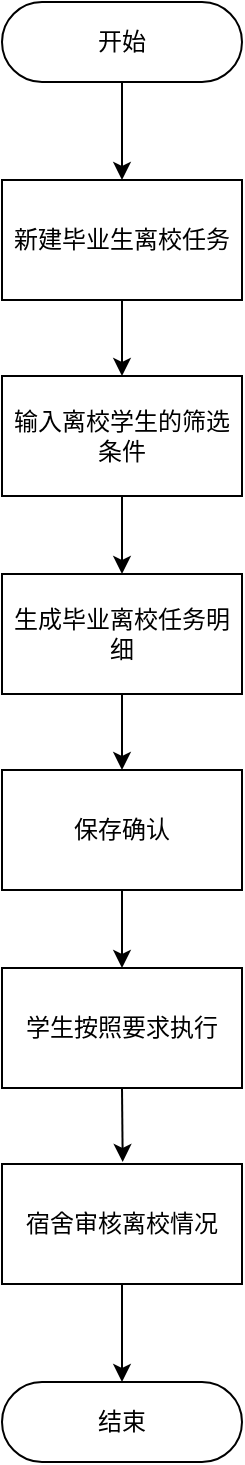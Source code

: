 <mxfile version="26.1.0">
  <diagram name="第 1 页" id="I7Iv7LB4VhXqc6U_c91o">
    <mxGraphModel dx="2591" dy="1711" grid="1" gridSize="10" guides="1" tooltips="1" connect="1" arrows="1" fold="1" page="1" pageScale="1" pageWidth="827" pageHeight="1169" math="0" shadow="0">
      <root>
        <mxCell id="0" />
        <mxCell id="1" parent="0" />
        <mxCell id="bHfebhYa-iCUwpoHOR2e-10" style="edgeStyle=orthogonalEdgeStyle;rounded=0;orthogonalLoop=1;jettySize=auto;html=1;exitX=0.5;exitY=1;exitDx=0;exitDy=0;entryX=0.5;entryY=0;entryDx=0;entryDy=0;" edge="1" parent="1" source="bHfebhYa-iCUwpoHOR2e-1" target="bHfebhYa-iCUwpoHOR2e-2">
          <mxGeometry relative="1" as="geometry" />
        </mxCell>
        <mxCell id="bHfebhYa-iCUwpoHOR2e-1" value="开始" style="rounded=1;whiteSpace=wrap;html=1;arcSize=50;" vertex="1" parent="1">
          <mxGeometry x="370" y="70" width="120" height="40" as="geometry" />
        </mxCell>
        <mxCell id="bHfebhYa-iCUwpoHOR2e-11" style="edgeStyle=orthogonalEdgeStyle;rounded=0;orthogonalLoop=1;jettySize=auto;html=1;exitX=0.5;exitY=1;exitDx=0;exitDy=0;entryX=0.5;entryY=0;entryDx=0;entryDy=0;" edge="1" parent="1" source="bHfebhYa-iCUwpoHOR2e-2" target="bHfebhYa-iCUwpoHOR2e-3">
          <mxGeometry relative="1" as="geometry" />
        </mxCell>
        <mxCell id="bHfebhYa-iCUwpoHOR2e-2" value="新建毕业生离校任务" style="rounded=0;whiteSpace=wrap;html=1;" vertex="1" parent="1">
          <mxGeometry x="370" y="159" width="120" height="60" as="geometry" />
        </mxCell>
        <mxCell id="bHfebhYa-iCUwpoHOR2e-12" style="edgeStyle=orthogonalEdgeStyle;rounded=0;orthogonalLoop=1;jettySize=auto;html=1;entryX=0.5;entryY=0;entryDx=0;entryDy=0;" edge="1" parent="1" source="bHfebhYa-iCUwpoHOR2e-3" target="bHfebhYa-iCUwpoHOR2e-4">
          <mxGeometry relative="1" as="geometry" />
        </mxCell>
        <mxCell id="bHfebhYa-iCUwpoHOR2e-3" value="输入离校学生的筛选条件" style="rounded=0;whiteSpace=wrap;html=1;" vertex="1" parent="1">
          <mxGeometry x="370" y="257" width="120" height="60" as="geometry" />
        </mxCell>
        <mxCell id="bHfebhYa-iCUwpoHOR2e-13" style="edgeStyle=orthogonalEdgeStyle;rounded=0;orthogonalLoop=1;jettySize=auto;html=1;entryX=0.5;entryY=0;entryDx=0;entryDy=0;" edge="1" parent="1" source="bHfebhYa-iCUwpoHOR2e-4" target="bHfebhYa-iCUwpoHOR2e-5">
          <mxGeometry relative="1" as="geometry" />
        </mxCell>
        <mxCell id="bHfebhYa-iCUwpoHOR2e-4" value="生成毕业离校任务明细" style="rounded=0;whiteSpace=wrap;html=1;" vertex="1" parent="1">
          <mxGeometry x="370" y="356" width="120" height="60" as="geometry" />
        </mxCell>
        <mxCell id="bHfebhYa-iCUwpoHOR2e-14" style="edgeStyle=orthogonalEdgeStyle;rounded=0;orthogonalLoop=1;jettySize=auto;html=1;" edge="1" parent="1" source="bHfebhYa-iCUwpoHOR2e-5" target="bHfebhYa-iCUwpoHOR2e-6">
          <mxGeometry relative="1" as="geometry" />
        </mxCell>
        <mxCell id="bHfebhYa-iCUwpoHOR2e-5" value="保存确认" style="rounded=0;whiteSpace=wrap;html=1;" vertex="1" parent="1">
          <mxGeometry x="370" y="454" width="120" height="60" as="geometry" />
        </mxCell>
        <mxCell id="bHfebhYa-iCUwpoHOR2e-15" style="edgeStyle=orthogonalEdgeStyle;rounded=0;orthogonalLoop=1;jettySize=auto;html=1;exitX=0.5;exitY=1;exitDx=0;exitDy=0;" edge="1" parent="1" source="bHfebhYa-iCUwpoHOR2e-6">
          <mxGeometry relative="1" as="geometry">
            <mxPoint x="430.348" y="650" as="targetPoint" />
          </mxGeometry>
        </mxCell>
        <mxCell id="bHfebhYa-iCUwpoHOR2e-6" value="学生按照要求执行" style="rounded=0;whiteSpace=wrap;html=1;" vertex="1" parent="1">
          <mxGeometry x="370" y="553" width="120" height="60" as="geometry" />
        </mxCell>
        <mxCell id="bHfebhYa-iCUwpoHOR2e-16" style="edgeStyle=orthogonalEdgeStyle;rounded=0;orthogonalLoop=1;jettySize=auto;html=1;entryX=0.5;entryY=0;entryDx=0;entryDy=0;" edge="1" parent="1" source="bHfebhYa-iCUwpoHOR2e-7" target="bHfebhYa-iCUwpoHOR2e-9">
          <mxGeometry relative="1" as="geometry" />
        </mxCell>
        <mxCell id="bHfebhYa-iCUwpoHOR2e-7" value="宿舍审核离校情况" style="rounded=0;whiteSpace=wrap;html=1;" vertex="1" parent="1">
          <mxGeometry x="370" y="651" width="120" height="60" as="geometry" />
        </mxCell>
        <mxCell id="bHfebhYa-iCUwpoHOR2e-9" value="结束" style="rounded=1;whiteSpace=wrap;html=1;arcSize=50;" vertex="1" parent="1">
          <mxGeometry x="370" y="760" width="120" height="40" as="geometry" />
        </mxCell>
      </root>
    </mxGraphModel>
  </diagram>
</mxfile>
